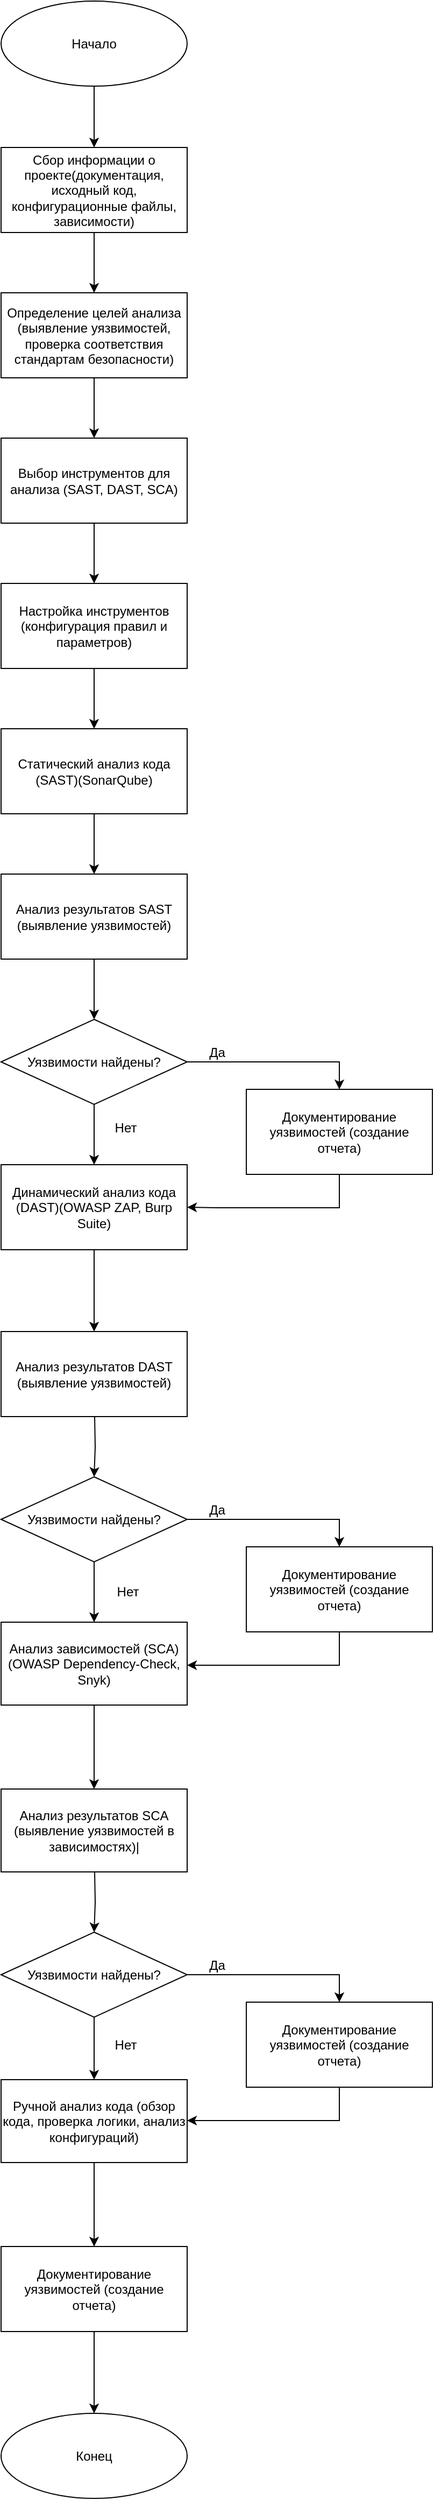 <mxfile version="24.2.5" type="device" pages="5">
  <diagram name="Алгоритм анализа на уязвимости" id="Ri7dpsD-ceYD9cpbEQUS">
    <mxGraphModel dx="2074" dy="1644" grid="0" gridSize="10" guides="1" tooltips="1" connect="1" arrows="1" fold="1" page="0" pageScale="1" pageWidth="2000" pageHeight="1700" math="0" shadow="0">
      <root>
        <mxCell id="0" />
        <mxCell id="1" parent="0" />
        <mxCell id="CBOB4FIySFEtOHS1N5hC-3" style="edgeStyle=orthogonalEdgeStyle;rounded=0;orthogonalLoop=1;jettySize=auto;html=1;entryX=0.5;entryY=0;entryDx=0;entryDy=0;" parent="1" source="CBOB4FIySFEtOHS1N5hC-1" target="CBOB4FIySFEtOHS1N5hC-2" edge="1">
          <mxGeometry relative="1" as="geometry" />
        </mxCell>
        <mxCell id="CBOB4FIySFEtOHS1N5hC-1" value="Начало" style="ellipse;whiteSpace=wrap;html=1;" parent="1" vertex="1">
          <mxGeometry x="248" y="-136" width="173" height="79" as="geometry" />
        </mxCell>
        <mxCell id="CBOB4FIySFEtOHS1N5hC-5" style="edgeStyle=orthogonalEdgeStyle;rounded=0;orthogonalLoop=1;jettySize=auto;html=1;entryX=0.5;entryY=0;entryDx=0;entryDy=0;" parent="1" source="CBOB4FIySFEtOHS1N5hC-2" target="CBOB4FIySFEtOHS1N5hC-4" edge="1">
          <mxGeometry relative="1" as="geometry" />
        </mxCell>
        <mxCell id="CBOB4FIySFEtOHS1N5hC-2" value="Сбор информации о проекте(документация, исходный код, конфигурационные файлы, зависимости)" style="rounded=0;whiteSpace=wrap;html=1;" parent="1" vertex="1">
          <mxGeometry x="248" width="173" height="79" as="geometry" />
        </mxCell>
        <mxCell id="CBOB4FIySFEtOHS1N5hC-7" style="edgeStyle=orthogonalEdgeStyle;rounded=0;orthogonalLoop=1;jettySize=auto;html=1;entryX=0.5;entryY=0;entryDx=0;entryDy=0;" parent="1" source="CBOB4FIySFEtOHS1N5hC-4" target="CBOB4FIySFEtOHS1N5hC-6" edge="1">
          <mxGeometry relative="1" as="geometry" />
        </mxCell>
        <mxCell id="CBOB4FIySFEtOHS1N5hC-4" value="Определение целей анализа (выявление уязвимостей, проверка соответствия стандартам безопасности)" style="rounded=0;whiteSpace=wrap;html=1;" parent="1" vertex="1">
          <mxGeometry x="248" y="135" width="173" height="79" as="geometry" />
        </mxCell>
        <mxCell id="CBOB4FIySFEtOHS1N5hC-20" style="edgeStyle=orthogonalEdgeStyle;rounded=0;orthogonalLoop=1;jettySize=auto;html=1;entryX=0.5;entryY=0;entryDx=0;entryDy=0;" parent="1" source="CBOB4FIySFEtOHS1N5hC-6" target="CBOB4FIySFEtOHS1N5hC-19" edge="1">
          <mxGeometry relative="1" as="geometry" />
        </mxCell>
        <mxCell id="CBOB4FIySFEtOHS1N5hC-6" value="Выбор инструментов для анализа (SAST, DAST, SCA)" style="rounded=0;whiteSpace=wrap;html=1;" parent="1" vertex="1">
          <mxGeometry x="248" y="270" width="173" height="79" as="geometry" />
        </mxCell>
        <mxCell id="CBOB4FIySFEtOHS1N5hC-22" style="edgeStyle=orthogonalEdgeStyle;rounded=0;orthogonalLoop=1;jettySize=auto;html=1;entryX=0.5;entryY=0;entryDx=0;entryDy=0;" parent="1" source="CBOB4FIySFEtOHS1N5hC-19" target="CBOB4FIySFEtOHS1N5hC-21" edge="1">
          <mxGeometry relative="1" as="geometry" />
        </mxCell>
        <mxCell id="CBOB4FIySFEtOHS1N5hC-19" value="Настройка инструментов (конфигурация правил и параметров)" style="rounded=0;whiteSpace=wrap;html=1;" parent="1" vertex="1">
          <mxGeometry x="248" y="405" width="173" height="79" as="geometry" />
        </mxCell>
        <mxCell id="CBOB4FIySFEtOHS1N5hC-24" style="edgeStyle=orthogonalEdgeStyle;rounded=0;orthogonalLoop=1;jettySize=auto;html=1;entryX=0.5;entryY=0;entryDx=0;entryDy=0;" parent="1" source="CBOB4FIySFEtOHS1N5hC-21" target="CBOB4FIySFEtOHS1N5hC-23" edge="1">
          <mxGeometry relative="1" as="geometry" />
        </mxCell>
        <mxCell id="CBOB4FIySFEtOHS1N5hC-21" value="Статический анализ кода (SAST)(SonarQube)" style="rounded=0;whiteSpace=wrap;html=1;" parent="1" vertex="1">
          <mxGeometry x="248" y="540" width="173" height="79" as="geometry" />
        </mxCell>
        <mxCell id="CBOB4FIySFEtOHS1N5hC-26" style="edgeStyle=orthogonalEdgeStyle;rounded=0;orthogonalLoop=1;jettySize=auto;html=1;entryX=0.5;entryY=0;entryDx=0;entryDy=0;" parent="1" source="CBOB4FIySFEtOHS1N5hC-23" edge="1">
          <mxGeometry relative="1" as="geometry">
            <mxPoint x="334.5" y="810" as="targetPoint" />
          </mxGeometry>
        </mxCell>
        <mxCell id="CBOB4FIySFEtOHS1N5hC-23" value="Анализ результатов SAST (выявление уязвимостей)" style="rounded=0;whiteSpace=wrap;html=1;" parent="1" vertex="1">
          <mxGeometry x="248" y="675" width="173" height="79" as="geometry" />
        </mxCell>
        <mxCell id="CBOB4FIySFEtOHS1N5hC-33" style="edgeStyle=orthogonalEdgeStyle;rounded=0;orthogonalLoop=1;jettySize=auto;html=1;entryX=0.5;entryY=0;entryDx=0;entryDy=0;" parent="1" source="CBOB4FIySFEtOHS1N5hC-27" target="CBOB4FIySFEtOHS1N5hC-31" edge="1">
          <mxGeometry relative="1" as="geometry" />
        </mxCell>
        <mxCell id="CBOB4FIySFEtOHS1N5hC-34" style="edgeStyle=orthogonalEdgeStyle;rounded=0;orthogonalLoop=1;jettySize=auto;html=1;entryX=0.5;entryY=0;entryDx=0;entryDy=0;" parent="1" source="CBOB4FIySFEtOHS1N5hC-27" target="CBOB4FIySFEtOHS1N5hC-29" edge="1">
          <mxGeometry relative="1" as="geometry" />
        </mxCell>
        <mxCell id="CBOB4FIySFEtOHS1N5hC-27" value="Уязвимости найдены?" style="rhombus;whiteSpace=wrap;html=1;" parent="1" vertex="1">
          <mxGeometry x="248" y="810" width="173" height="79" as="geometry" />
        </mxCell>
        <mxCell id="CBOB4FIySFEtOHS1N5hC-35" style="edgeStyle=orthogonalEdgeStyle;rounded=0;orthogonalLoop=1;jettySize=auto;html=1;entryX=1;entryY=0.5;entryDx=0;entryDy=0;" parent="1" source="CBOB4FIySFEtOHS1N5hC-29" target="CBOB4FIySFEtOHS1N5hC-31" edge="1">
          <mxGeometry relative="1" as="geometry">
            <Array as="points">
              <mxPoint x="563" y="985" />
              <mxPoint x="449" y="985" />
            </Array>
          </mxGeometry>
        </mxCell>
        <mxCell id="CBOB4FIySFEtOHS1N5hC-29" value="Документирование уязвимостей (создание отчета)" style="rounded=0;whiteSpace=wrap;html=1;" parent="1" vertex="1">
          <mxGeometry x="476" y="875" width="173" height="79" as="geometry" />
        </mxCell>
        <mxCell id="CBOB4FIySFEtOHS1N5hC-40" style="edgeStyle=orthogonalEdgeStyle;rounded=0;orthogonalLoop=1;jettySize=auto;html=1;entryX=0.5;entryY=0;entryDx=0;entryDy=0;" parent="1" source="CBOB4FIySFEtOHS1N5hC-31" target="CBOB4FIySFEtOHS1N5hC-39" edge="1">
          <mxGeometry relative="1" as="geometry" />
        </mxCell>
        <mxCell id="CBOB4FIySFEtOHS1N5hC-31" value="Динамический анализ кода (DAST)(OWASP ZAP, Burp Suite)" style="rounded=0;whiteSpace=wrap;html=1;" parent="1" vertex="1">
          <mxGeometry x="248" y="945" width="173" height="79" as="geometry" />
        </mxCell>
        <mxCell id="CBOB4FIySFEtOHS1N5hC-36" value="Да" style="text;html=1;align=center;verticalAlign=middle;whiteSpace=wrap;rounded=0;" parent="1" vertex="1">
          <mxGeometry x="419" y="826" width="60" height="30" as="geometry" />
        </mxCell>
        <mxCell id="CBOB4FIySFEtOHS1N5hC-37" value="Нет" style="text;html=1;align=center;verticalAlign=middle;whiteSpace=wrap;rounded=0;" parent="1" vertex="1">
          <mxGeometry x="334" y="896" width="60" height="30" as="geometry" />
        </mxCell>
        <mxCell id="CBOB4FIySFEtOHS1N5hC-39" value="Анализ результатов DAST (выявление уязвимостей)" style="rounded=0;whiteSpace=wrap;html=1;" parent="1" vertex="1">
          <mxGeometry x="248" y="1100" width="173" height="79" as="geometry" />
        </mxCell>
        <mxCell id="CBOB4FIySFEtOHS1N5hC-53" style="edgeStyle=orthogonalEdgeStyle;rounded=0;orthogonalLoop=1;jettySize=auto;html=1;entryX=0.5;entryY=0;entryDx=0;entryDy=0;" parent="1" edge="1">
          <mxGeometry relative="1" as="geometry">
            <mxPoint x="335" y="1179" as="sourcePoint" />
            <mxPoint x="334.5" y="1235" as="targetPoint" />
          </mxGeometry>
        </mxCell>
        <mxCell id="CBOB4FIySFEtOHS1N5hC-55" style="edgeStyle=orthogonalEdgeStyle;rounded=0;orthogonalLoop=1;jettySize=auto;html=1;entryX=0.5;entryY=0;entryDx=0;entryDy=0;" parent="1" source="CBOB4FIySFEtOHS1N5hC-56" target="CBOB4FIySFEtOHS1N5hC-58" edge="1">
          <mxGeometry relative="1" as="geometry" />
        </mxCell>
        <mxCell id="CBOB4FIySFEtOHS1N5hC-62" style="edgeStyle=orthogonalEdgeStyle;rounded=0;orthogonalLoop=1;jettySize=auto;html=1;entryX=0.5;entryY=0;entryDx=0;entryDy=0;" parent="1" source="CBOB4FIySFEtOHS1N5hC-56" target="CBOB4FIySFEtOHS1N5hC-61" edge="1">
          <mxGeometry relative="1" as="geometry" />
        </mxCell>
        <mxCell id="CBOB4FIySFEtOHS1N5hC-56" value="Уязвимости найдены?" style="rhombus;whiteSpace=wrap;html=1;" parent="1" vertex="1">
          <mxGeometry x="248" y="1235" width="173" height="79" as="geometry" />
        </mxCell>
        <mxCell id="CBOB4FIySFEtOHS1N5hC-57" style="edgeStyle=orthogonalEdgeStyle;rounded=0;orthogonalLoop=1;jettySize=auto;html=1;entryX=1;entryY=0.5;entryDx=0;entryDy=0;" parent="1" source="CBOB4FIySFEtOHS1N5hC-58" edge="1">
          <mxGeometry relative="1" as="geometry">
            <mxPoint x="421" y="1410" as="targetPoint" />
            <Array as="points">
              <mxPoint x="563" y="1410" />
              <mxPoint x="449" y="1410" />
            </Array>
          </mxGeometry>
        </mxCell>
        <mxCell id="CBOB4FIySFEtOHS1N5hC-58" value="Документирование уязвимостей (создание отчета)" style="rounded=0;whiteSpace=wrap;html=1;" parent="1" vertex="1">
          <mxGeometry x="476" y="1300" width="173" height="79" as="geometry" />
        </mxCell>
        <mxCell id="CBOB4FIySFEtOHS1N5hC-59" value="Да" style="text;html=1;align=center;verticalAlign=middle;whiteSpace=wrap;rounded=0;" parent="1" vertex="1">
          <mxGeometry x="419" y="1251" width="60" height="30" as="geometry" />
        </mxCell>
        <mxCell id="CBOB4FIySFEtOHS1N5hC-60" value="Нет" style="text;html=1;align=center;verticalAlign=middle;whiteSpace=wrap;rounded=0;" parent="1" vertex="1">
          <mxGeometry x="336" y="1327" width="60" height="30" as="geometry" />
        </mxCell>
        <mxCell id="CBOB4FIySFEtOHS1N5hC-66" style="edgeStyle=orthogonalEdgeStyle;rounded=0;orthogonalLoop=1;jettySize=auto;html=1;entryX=0.5;entryY=0;entryDx=0;entryDy=0;" parent="1" source="CBOB4FIySFEtOHS1N5hC-61" target="CBOB4FIySFEtOHS1N5hC-63" edge="1">
          <mxGeometry relative="1" as="geometry" />
        </mxCell>
        <mxCell id="CBOB4FIySFEtOHS1N5hC-61" value="Анализ зависимостей (SCA) (OWASP Dependency-Check, Snyk)" style="rounded=0;whiteSpace=wrap;html=1;" parent="1" vertex="1">
          <mxGeometry x="248" y="1370" width="173" height="77" as="geometry" />
        </mxCell>
        <mxCell id="CBOB4FIySFEtOHS1N5hC-63" value="Анализ результатов SCA (выявление уязвимостей в зависимостях)|" style="rounded=0;whiteSpace=wrap;html=1;" parent="1" vertex="1">
          <mxGeometry x="248" y="1525" width="173" height="77" as="geometry" />
        </mxCell>
        <mxCell id="CBOB4FIySFEtOHS1N5hC-67" style="edgeStyle=orthogonalEdgeStyle;rounded=0;orthogonalLoop=1;jettySize=auto;html=1;entryX=0.5;entryY=0;entryDx=0;entryDy=0;" parent="1" edge="1">
          <mxGeometry relative="1" as="geometry">
            <mxPoint x="335" y="1602" as="sourcePoint" />
            <mxPoint x="334.5" y="1658" as="targetPoint" />
          </mxGeometry>
        </mxCell>
        <mxCell id="CBOB4FIySFEtOHS1N5hC-69" style="edgeStyle=orthogonalEdgeStyle;rounded=0;orthogonalLoop=1;jettySize=auto;html=1;entryX=0.5;entryY=0;entryDx=0;entryDy=0;" parent="1" source="CBOB4FIySFEtOHS1N5hC-70" target="CBOB4FIySFEtOHS1N5hC-72" edge="1">
          <mxGeometry relative="1" as="geometry" />
        </mxCell>
        <mxCell id="CBOB4FIySFEtOHS1N5hC-76" style="edgeStyle=orthogonalEdgeStyle;rounded=0;orthogonalLoop=1;jettySize=auto;html=1;entryX=0.5;entryY=0;entryDx=0;entryDy=0;" parent="1" source="CBOB4FIySFEtOHS1N5hC-70" target="CBOB4FIySFEtOHS1N5hC-75" edge="1">
          <mxGeometry relative="1" as="geometry" />
        </mxCell>
        <mxCell id="CBOB4FIySFEtOHS1N5hC-70" value="Уязвимости найдены?" style="rhombus;whiteSpace=wrap;html=1;" parent="1" vertex="1">
          <mxGeometry x="248" y="1658" width="173" height="79" as="geometry" />
        </mxCell>
        <mxCell id="CBOB4FIySFEtOHS1N5hC-71" style="edgeStyle=orthogonalEdgeStyle;rounded=0;orthogonalLoop=1;jettySize=auto;html=1;entryX=1;entryY=0.5;entryDx=0;entryDy=0;" parent="1" source="CBOB4FIySFEtOHS1N5hC-72" edge="1">
          <mxGeometry relative="1" as="geometry">
            <mxPoint x="421" y="1833" as="targetPoint" />
            <Array as="points">
              <mxPoint x="563" y="1833" />
              <mxPoint x="449" y="1833" />
            </Array>
          </mxGeometry>
        </mxCell>
        <mxCell id="CBOB4FIySFEtOHS1N5hC-72" value="Документирование уязвимостей (создание отчета)" style="rounded=0;whiteSpace=wrap;html=1;" parent="1" vertex="1">
          <mxGeometry x="476" y="1723" width="173" height="79" as="geometry" />
        </mxCell>
        <mxCell id="CBOB4FIySFEtOHS1N5hC-73" value="Да" style="text;html=1;align=center;verticalAlign=middle;whiteSpace=wrap;rounded=0;" parent="1" vertex="1">
          <mxGeometry x="419" y="1674" width="60" height="30" as="geometry" />
        </mxCell>
        <mxCell id="CBOB4FIySFEtOHS1N5hC-74" value="Нет" style="text;html=1;align=center;verticalAlign=middle;whiteSpace=wrap;rounded=0;" parent="1" vertex="1">
          <mxGeometry x="334" y="1747.5" width="60" height="30" as="geometry" />
        </mxCell>
        <mxCell id="CBOB4FIySFEtOHS1N5hC-78" style="edgeStyle=orthogonalEdgeStyle;rounded=0;orthogonalLoop=1;jettySize=auto;html=1;entryX=0.5;entryY=0;entryDx=0;entryDy=0;" parent="1" source="CBOB4FIySFEtOHS1N5hC-75" target="CBOB4FIySFEtOHS1N5hC-77" edge="1">
          <mxGeometry relative="1" as="geometry" />
        </mxCell>
        <mxCell id="CBOB4FIySFEtOHS1N5hC-75" value="Ручной анализ кода (обзор кода, проверка логики, анализ конфигураций)" style="rounded=0;whiteSpace=wrap;html=1;" parent="1" vertex="1">
          <mxGeometry x="248" y="1795" width="173" height="77" as="geometry" />
        </mxCell>
        <mxCell id="CBOB4FIySFEtOHS1N5hC-80" style="edgeStyle=orthogonalEdgeStyle;rounded=0;orthogonalLoop=1;jettySize=auto;html=1;entryX=0.5;entryY=0;entryDx=0;entryDy=0;" parent="1" source="CBOB4FIySFEtOHS1N5hC-77" target="CBOB4FIySFEtOHS1N5hC-79" edge="1">
          <mxGeometry relative="1" as="geometry" />
        </mxCell>
        <mxCell id="CBOB4FIySFEtOHS1N5hC-77" value="Документирование уязвимостей (создание отчета)" style="rounded=0;whiteSpace=wrap;html=1;" parent="1" vertex="1">
          <mxGeometry x="248" y="1950" width="173" height="79" as="geometry" />
        </mxCell>
        <mxCell id="CBOB4FIySFEtOHS1N5hC-79" value="Конец" style="ellipse;whiteSpace=wrap;html=1;" parent="1" vertex="1">
          <mxGeometry x="248" y="2105" width="173" height="79" as="geometry" />
        </mxCell>
      </root>
    </mxGraphModel>
  </diagram>
  <diagram id="-sIyVwahZ0iq55fZLN-C" name="Функциональная диаграмма">
    <mxGraphModel dx="819" dy="505" grid="0" gridSize="10" guides="1" tooltips="1" connect="1" arrows="1" fold="1" page="1" pageScale="1" pageWidth="2000" pageHeight="1700" math="0" shadow="0">
      <root>
        <mxCell id="0" />
        <mxCell id="1" parent="0" />
        <mxCell id="jezyTj6LDCrgHvf47zTM-1" value="&lt;font style=&quot;font-size: 16px;&quot;&gt;Анализ кода на уязвимости&lt;/font&gt;" style="rounded=0;whiteSpace=wrap;html=1;" vertex="1" parent="1">
          <mxGeometry x="915" y="535" width="217" height="133" as="geometry" />
        </mxCell>
        <mxCell id="jezyTj6LDCrgHvf47zTM-2" value="" style="endArrow=classic;html=1;rounded=0;entryX=0;entryY=0.114;entryDx=0;entryDy=0;entryPerimeter=0;" edge="1" parent="1" target="jezyTj6LDCrgHvf47zTM-1">
          <mxGeometry width="50" height="50" relative="1" as="geometry">
            <mxPoint x="755" y="550" as="sourcePoint" />
            <mxPoint x="701" y="555" as="targetPoint" />
          </mxGeometry>
        </mxCell>
        <mxCell id="jezyTj6LDCrgHvf47zTM-3" value="&lt;font style=&quot;font-size: 14px;&quot;&gt;Исходный код&lt;/font&gt;" style="text;html=1;align=center;verticalAlign=middle;whiteSpace=wrap;rounded=0;" vertex="1" parent="1">
          <mxGeometry x="776" y="518" width="105" height="30" as="geometry" />
        </mxCell>
        <mxCell id="jezyTj6LDCrgHvf47zTM-4" value="" style="endArrow=classic;html=1;rounded=0;entryX=-0.007;entryY=0.115;entryDx=0;entryDy=0;entryPerimeter=0;" edge="1" parent="1">
          <mxGeometry width="50" height="50" relative="1" as="geometry">
            <mxPoint x="756" y="585" as="sourcePoint" />
            <mxPoint x="915" y="585" as="targetPoint" />
          </mxGeometry>
        </mxCell>
        <mxCell id="jezyTj6LDCrgHvf47zTM-5" value="&lt;font style=&quot;font-size: 14px;&quot;&gt;Документация&lt;/font&gt;" style="text;html=1;align=center;verticalAlign=middle;whiteSpace=wrap;rounded=0;" vertex="1" parent="1">
          <mxGeometry x="777" y="553" width="105" height="30" as="geometry" />
        </mxCell>
        <mxCell id="jezyTj6LDCrgHvf47zTM-6" value="" style="endArrow=classic;html=1;rounded=0;entryX=-0.007;entryY=0.115;entryDx=0;entryDy=0;entryPerimeter=0;" edge="1" parent="1">
          <mxGeometry width="50" height="50" relative="1" as="geometry">
            <mxPoint x="757" y="624.43" as="sourcePoint" />
            <mxPoint x="916" y="624.43" as="targetPoint" />
          </mxGeometry>
        </mxCell>
        <mxCell id="jezyTj6LDCrgHvf47zTM-7" value="&lt;font style=&quot;font-size: 14px;&quot;&gt;Конфигурационные файлы&lt;/font&gt;" style="text;html=1;align=center;verticalAlign=middle;whiteSpace=wrap;rounded=0;" vertex="1" parent="1">
          <mxGeometry x="740" y="592.43" width="177" height="30" as="geometry" />
        </mxCell>
        <mxCell id="jezyTj6LDCrgHvf47zTM-8" value="" style="endArrow=classic;html=1;rounded=0;entryX=-0.007;entryY=0.115;entryDx=0;entryDy=0;entryPerimeter=0;" edge="1" parent="1">
          <mxGeometry width="50" height="50" relative="1" as="geometry">
            <mxPoint x="756" y="657" as="sourcePoint" />
            <mxPoint x="915" y="657" as="targetPoint" />
          </mxGeometry>
        </mxCell>
        <mxCell id="jezyTj6LDCrgHvf47zTM-9" value="&lt;font style=&quot;font-size: 14px;&quot;&gt;Исходный код&lt;/font&gt;" style="text;html=1;align=center;verticalAlign=middle;whiteSpace=wrap;rounded=0;" vertex="1" parent="1">
          <mxGeometry x="777" y="625" width="105" height="30" as="geometry" />
        </mxCell>
        <mxCell id="jezyTj6LDCrgHvf47zTM-10" value="" style="endArrow=classic;html=1;rounded=0;exitX=1;exitY=0.323;exitDx=0;exitDy=0;exitPerimeter=0;" edge="1" parent="1" source="jezyTj6LDCrgHvf47zTM-1">
          <mxGeometry width="50" height="50" relative="1" as="geometry">
            <mxPoint x="1126" y="578" as="sourcePoint" />
            <mxPoint x="1303" y="578" as="targetPoint" />
          </mxGeometry>
        </mxCell>
        <mxCell id="jezyTj6LDCrgHvf47zTM-11" value="&lt;font style=&quot;font-size: 14px;&quot;&gt;Отчет об уязвимостях&lt;/font&gt;" style="text;html=1;align=center;verticalAlign=middle;whiteSpace=wrap;rounded=0;" vertex="1" parent="1">
          <mxGeometry x="1126" y="546" width="167" height="30" as="geometry" />
        </mxCell>
        <mxCell id="jezyTj6LDCrgHvf47zTM-12" value="" style="endArrow=classic;html=1;rounded=0;exitX=0.999;exitY=0.601;exitDx=0;exitDy=0;exitPerimeter=0;" edge="1" parent="1">
          <mxGeometry width="50" height="50" relative="1" as="geometry">
            <mxPoint x="1131.783" y="624.433" as="sourcePoint" />
            <mxPoint x="1302" y="624.5" as="targetPoint" />
          </mxGeometry>
        </mxCell>
        <mxCell id="jezyTj6LDCrgHvf47zTM-13" value="&lt;font style=&quot;font-size: 14px;&quot;&gt;Рекомендации по исправлению&lt;/font&gt;" style="text;html=1;align=center;verticalAlign=middle;whiteSpace=wrap;rounded=0;" vertex="1" parent="1">
          <mxGeometry x="1128" y="592.5" width="164" height="30" as="geometry" />
        </mxCell>
        <mxCell id="jezyTj6LDCrgHvf47zTM-14" value="" style="endArrow=classic;html=1;rounded=0;entryX=0.226;entryY=0.995;entryDx=0;entryDy=0;entryPerimeter=0;" edge="1" parent="1">
          <mxGeometry width="50" height="50" relative="1" as="geometry">
            <mxPoint x="937" y="769.67" as="sourcePoint" />
            <mxPoint x="937.042" y="668.005" as="targetPoint" />
          </mxGeometry>
        </mxCell>
        <mxCell id="jezyTj6LDCrgHvf47zTM-15" value="" style="endArrow=classic;html=1;rounded=0;entryX=0.226;entryY=0.995;entryDx=0;entryDy=0;entryPerimeter=0;" edge="1" parent="1">
          <mxGeometry width="50" height="50" relative="1" as="geometry">
            <mxPoint x="990" y="770" as="sourcePoint" />
            <mxPoint x="990" y="668" as="targetPoint" />
          </mxGeometry>
        </mxCell>
        <mxCell id="jezyTj6LDCrgHvf47zTM-16" value="" style="endArrow=classic;html=1;rounded=0;entryX=0.226;entryY=0.995;entryDx=0;entryDy=0;entryPerimeter=0;" edge="1" parent="1">
          <mxGeometry width="50" height="50" relative="1" as="geometry">
            <mxPoint x="1044" y="770" as="sourcePoint" />
            <mxPoint x="1044" y="668" as="targetPoint" />
          </mxGeometry>
        </mxCell>
        <mxCell id="jezyTj6LDCrgHvf47zTM-17" value="" style="endArrow=classic;html=1;rounded=0;entryX=0.226;entryY=0.995;entryDx=0;entryDy=0;entryPerimeter=0;" edge="1" parent="1">
          <mxGeometry width="50" height="50" relative="1" as="geometry">
            <mxPoint x="1103" y="770" as="sourcePoint" />
            <mxPoint x="1103" y="668" as="targetPoint" />
          </mxGeometry>
        </mxCell>
        <mxCell id="jezyTj6LDCrgHvf47zTM-20" value="" style="endArrow=classic;html=1;rounded=0;" edge="1" parent="1">
          <mxGeometry width="50" height="50" relative="1" as="geometry">
            <mxPoint x="970.3" y="436" as="sourcePoint" />
            <mxPoint x="970.001" y="535" as="targetPoint" />
          </mxGeometry>
        </mxCell>
        <mxCell id="jezyTj6LDCrgHvf47zTM-21" value="" style="endArrow=classic;html=1;rounded=0;" edge="1" parent="1">
          <mxGeometry width="50" height="50" relative="1" as="geometry">
            <mxPoint x="1058.3" y="436" as="sourcePoint" />
            <mxPoint x="1058.001" y="535" as="targetPoint" />
          </mxGeometry>
        </mxCell>
        <mxCell id="jezyTj6LDCrgHvf47zTM-22" value="&lt;font style=&quot;font-size: 14px;&quot;&gt;Цели анализа&lt;/font&gt;" style="text;html=1;align=center;verticalAlign=middle;whiteSpace=wrap;rounded=0;" vertex="1" parent="1">
          <mxGeometry x="858" y="469" width="105" height="30" as="geometry" />
        </mxCell>
        <mxCell id="jezyTj6LDCrgHvf47zTM-23" value="&lt;font style=&quot;font-size: 14px;&quot;&gt;Правила и параметры анализа&lt;/font&gt;" style="text;html=1;align=center;verticalAlign=middle;whiteSpace=wrap;rounded=0;" vertex="1" parent="1">
          <mxGeometry x="1073" y="472" width="105" height="30" as="geometry" />
        </mxCell>
        <mxCell id="jezyTj6LDCrgHvf47zTM-24" value="&lt;font style=&quot;font-size: 14px;&quot;&gt;Инструменты SAST (SonarQube)&lt;/font&gt;" style="text;html=1;align=center;verticalAlign=middle;whiteSpace=wrap;rounded=0;" vertex="1" parent="1">
          <mxGeometry x="1105" y="719" width="105" height="30" as="geometry" />
        </mxCell>
        <mxCell id="jezyTj6LDCrgHvf47zTM-25" value="&lt;font style=&quot;font-size: 14px;&quot;&gt;Инструменты DAST (OWASP ZAP, Burp Suite)&lt;/font&gt;" style="text;html=1;align=center;verticalAlign=middle;whiteSpace=wrap;rounded=0;" vertex="1" parent="1">
          <mxGeometry x="1038" y="770" width="59" height="94" as="geometry" />
        </mxCell>
        <mxCell id="jezyTj6LDCrgHvf47zTM-26" value="&lt;span style=&quot;font-size: 14px;&quot;&gt;Ручной анализ&lt;/span&gt;" style="text;html=1;align=center;verticalAlign=middle;whiteSpace=wrap;rounded=0;" vertex="1" parent="1">
          <mxGeometry x="956" y="752" width="58" height="86" as="geometry" />
        </mxCell>
        <mxCell id="jezyTj6LDCrgHvf47zTM-27" value="&lt;font style=&quot;font-size: 14px;&quot;&gt;Инструменты SCA (OWASP Dependency-Check)&lt;/font&gt;" style="text;html=1;align=center;verticalAlign=middle;whiteSpace=wrap;rounded=0;" vertex="1" parent="1">
          <mxGeometry x="827" y="703" width="105" height="30" as="geometry" />
        </mxCell>
      </root>
    </mxGraphModel>
  </diagram>
  <diagram id="3PlGTKHXYEgQjPfPhl5I" name="Декомпозиция">
    <mxGraphModel dx="1434" dy="884" grid="0" gridSize="10" guides="0" tooltips="1" connect="1" arrows="1" fold="1" page="1" pageScale="1" pageWidth="2000" pageHeight="1700" math="0" shadow="0">
      <root>
        <mxCell id="0" />
        <mxCell id="1" parent="0" />
        <mxCell id="FxLP1MhPipuWpgZX1rUJ-1" value="&lt;font style=&quot;font-size: 16px;&quot;&gt;Подготовка к анализу&lt;/font&gt;" style="rounded=0;whiteSpace=wrap;html=1;" vertex="1" parent="1">
          <mxGeometry x="288" y="219" width="217" height="133" as="geometry" />
        </mxCell>
        <mxCell id="__zgodZX4Aq3NMXaG7Lk-6" style="edgeStyle=orthogonalEdgeStyle;rounded=0;orthogonalLoop=1;jettySize=auto;html=1;entryX=0;entryY=0.5;entryDx=0;entryDy=0;" edge="1" parent="1" source="FxLP1MhPipuWpgZX1rUJ-2" target="FxLP1MhPipuWpgZX1rUJ-3">
          <mxGeometry relative="1" as="geometry">
            <Array as="points">
              <mxPoint x="1084" y="573" />
              <mxPoint x="1084" y="828" />
            </Array>
          </mxGeometry>
        </mxCell>
        <mxCell id="FxLP1MhPipuWpgZX1rUJ-2" value="&lt;font style=&quot;font-size: 16px;&quot;&gt;Проведение анализа&lt;/font&gt;" style="rounded=0;whiteSpace=wrap;html=1;" vertex="1" parent="1">
          <mxGeometry x="742" y="506" width="217" height="133" as="geometry" />
        </mxCell>
        <mxCell id="__zgodZX4Aq3NMXaG7Lk-7" style="edgeStyle=orthogonalEdgeStyle;rounded=0;orthogonalLoop=1;jettySize=auto;html=1;" edge="1" parent="1">
          <mxGeometry relative="1" as="geometry">
            <mxPoint x="1536" y="787" as="targetPoint" />
            <mxPoint x="1360" y="787" as="sourcePoint" />
          </mxGeometry>
        </mxCell>
        <mxCell id="FxLP1MhPipuWpgZX1rUJ-3" value="&lt;font style=&quot;font-size: 16px;&quot;&gt;Документирование результатов&lt;/font&gt;" style="rounded=0;whiteSpace=wrap;html=1;" vertex="1" parent="1">
          <mxGeometry x="1143" y="761" width="217" height="133" as="geometry" />
        </mxCell>
        <mxCell id="u0-tptMUeYypXEJMYyZH-1" value="" style="endArrow=classic;html=1;rounded=0;entryX=0;entryY=0.114;entryDx=0;entryDy=0;entryPerimeter=0;" edge="1" parent="1">
          <mxGeometry width="50" height="50" relative="1" as="geometry">
            <mxPoint x="130" y="235" as="sourcePoint" />
            <mxPoint x="290" y="235" as="targetPoint" />
          </mxGeometry>
        </mxCell>
        <mxCell id="u0-tptMUeYypXEJMYyZH-2" value="&lt;font style=&quot;font-size: 14px;&quot;&gt;Исходный код&lt;/font&gt;" style="text;html=1;align=center;verticalAlign=middle;whiteSpace=wrap;rounded=0;" vertex="1" parent="1">
          <mxGeometry x="151" y="203" width="105" height="30" as="geometry" />
        </mxCell>
        <mxCell id="u0-tptMUeYypXEJMYyZH-3" value="" style="endArrow=classic;html=1;rounded=0;entryX=-0.007;entryY=0.115;entryDx=0;entryDy=0;entryPerimeter=0;" edge="1" parent="1">
          <mxGeometry width="50" height="50" relative="1" as="geometry">
            <mxPoint x="131" y="270" as="sourcePoint" />
            <mxPoint x="290" y="270" as="targetPoint" />
          </mxGeometry>
        </mxCell>
        <mxCell id="u0-tptMUeYypXEJMYyZH-4" value="&lt;font style=&quot;font-size: 14px;&quot;&gt;Документация&lt;/font&gt;" style="text;html=1;align=center;verticalAlign=middle;whiteSpace=wrap;rounded=0;" vertex="1" parent="1">
          <mxGeometry x="152" y="238" width="105" height="30" as="geometry" />
        </mxCell>
        <mxCell id="u0-tptMUeYypXEJMYyZH-5" value="" style="endArrow=classic;html=1;rounded=0;entryX=-0.007;entryY=0.115;entryDx=0;entryDy=0;entryPerimeter=0;" edge="1" parent="1">
          <mxGeometry width="50" height="50" relative="1" as="geometry">
            <mxPoint x="132" y="309.43" as="sourcePoint" />
            <mxPoint x="291" y="309.43" as="targetPoint" />
          </mxGeometry>
        </mxCell>
        <mxCell id="u0-tptMUeYypXEJMYyZH-6" value="&lt;font style=&quot;font-size: 14px;&quot;&gt;Конфигурационные файлы&lt;/font&gt;" style="text;html=1;align=center;verticalAlign=middle;whiteSpace=wrap;rounded=0;" vertex="1" parent="1">
          <mxGeometry x="115" y="277.43" width="177" height="30" as="geometry" />
        </mxCell>
        <mxCell id="u0-tptMUeYypXEJMYyZH-7" value="" style="endArrow=classic;html=1;rounded=0;entryX=-0.007;entryY=0.115;entryDx=0;entryDy=0;entryPerimeter=0;" edge="1" parent="1">
          <mxGeometry width="50" height="50" relative="1" as="geometry">
            <mxPoint x="131" y="342" as="sourcePoint" />
            <mxPoint x="290" y="342" as="targetPoint" />
          </mxGeometry>
        </mxCell>
        <mxCell id="u0-tptMUeYypXEJMYyZH-8" value="&lt;font style=&quot;font-size: 14px;&quot;&gt;Исходный код&lt;/font&gt;" style="text;html=1;align=center;verticalAlign=middle;whiteSpace=wrap;rounded=0;" vertex="1" parent="1">
          <mxGeometry x="152" y="310" width="105" height="30" as="geometry" />
        </mxCell>
        <mxCell id="Bp4y3WKvlG-RzDEeXT-m-5" value="" style="endArrow=classic;html=1;rounded=0;entryX=0.25;entryY=0;entryDx=0;entryDy=0;" edge="1" parent="1" target="FxLP1MhPipuWpgZX1rUJ-1">
          <mxGeometry width="50" height="50" relative="1" as="geometry">
            <mxPoint x="342" y="149" as="sourcePoint" />
            <mxPoint x="349.001" y="219" as="targetPoint" />
          </mxGeometry>
        </mxCell>
        <mxCell id="Bp4y3WKvlG-RzDEeXT-m-7" value="&lt;font style=&quot;font-size: 14px;&quot;&gt;Цели анализа&lt;/font&gt;" style="text;html=1;align=center;verticalAlign=middle;whiteSpace=wrap;rounded=0;" vertex="1" parent="1">
          <mxGeometry x="282" y="118" width="105" height="30" as="geometry" />
        </mxCell>
        <mxCell id="__zgodZX4Aq3NMXaG7Lk-20" style="edgeStyle=orthogonalEdgeStyle;rounded=0;orthogonalLoop=1;jettySize=auto;html=1;" edge="1" parent="1">
          <mxGeometry relative="1" as="geometry">
            <mxPoint x="832" y="160" as="sourcePoint" />
            <mxPoint x="832" y="508" as="targetPoint" />
            <Array as="points">
              <mxPoint x="832" y="506" />
            </Array>
          </mxGeometry>
        </mxCell>
        <mxCell id="__zgodZX4Aq3NMXaG7Lk-21" style="edgeStyle=orthogonalEdgeStyle;rounded=0;orthogonalLoop=1;jettySize=auto;html=1;entryX=0.5;entryY=0;entryDx=0;entryDy=0;" edge="1" parent="1" source="Bp4y3WKvlG-RzDEeXT-m-8" target="FxLP1MhPipuWpgZX1rUJ-1">
          <mxGeometry relative="1" as="geometry" />
        </mxCell>
        <mxCell id="__zgodZX4Aq3NMXaG7Lk-22" style="edgeStyle=orthogonalEdgeStyle;rounded=0;orthogonalLoop=1;jettySize=auto;html=1;entryX=0.5;entryY=0;entryDx=0;entryDy=0;" edge="1" parent="1" source="Bp4y3WKvlG-RzDEeXT-m-8" target="FxLP1MhPipuWpgZX1rUJ-3">
          <mxGeometry relative="1" as="geometry" />
        </mxCell>
        <mxCell id="Bp4y3WKvlG-RzDEeXT-m-8" value="&lt;font style=&quot;font-size: 14px;&quot;&gt;Правила и параметры анализа&lt;/font&gt;" style="text;html=1;align=center;verticalAlign=middle;whiteSpace=wrap;rounded=0;" vertex="1" parent="1">
          <mxGeometry x="779" y="123" width="105" height="30" as="geometry" />
        </mxCell>
        <mxCell id="__zgodZX4Aq3NMXaG7Lk-25" style="edgeStyle=orthogonalEdgeStyle;rounded=0;orthogonalLoop=1;jettySize=auto;html=1;" edge="1" parent="1" source="Bp4y3WKvlG-RzDEeXT-m-9">
          <mxGeometry relative="1" as="geometry">
            <mxPoint x="935" y="637" as="targetPoint" />
            <Array as="points">
              <mxPoint x="905" y="796" />
              <mxPoint x="935" y="796" />
              <mxPoint x="935" y="639" />
            </Array>
          </mxGeometry>
        </mxCell>
        <mxCell id="Bp4y3WKvlG-RzDEeXT-m-9" value="&lt;font style=&quot;font-size: 14px;&quot;&gt;Инструменты SAST (SonarQube)&lt;/font&gt;" style="text;html=1;align=center;verticalAlign=middle;whiteSpace=wrap;rounded=0;" vertex="1" parent="1">
          <mxGeometry x="816" y="952" width="169" height="30" as="geometry" />
        </mxCell>
        <mxCell id="__zgodZX4Aq3NMXaG7Lk-26" style="edgeStyle=orthogonalEdgeStyle;rounded=0;orthogonalLoop=1;jettySize=auto;html=1;" edge="1" parent="1" source="Bp4y3WKvlG-RzDEeXT-m-10">
          <mxGeometry relative="1" as="geometry">
            <mxPoint x="868" y="637" as="targetPoint" />
            <Array as="points">
              <mxPoint x="718" y="906" />
              <mxPoint x="868" y="906" />
            </Array>
          </mxGeometry>
        </mxCell>
        <mxCell id="Bp4y3WKvlG-RzDEeXT-m-10" value="&lt;font style=&quot;font-size: 14px;&quot;&gt;Инструменты DAST (OWASP ZAP, Burp Suite)&lt;/font&gt;" style="text;html=1;align=center;verticalAlign=middle;whiteSpace=wrap;rounded=0;" vertex="1" parent="1">
          <mxGeometry x="641" y="927" width="154" height="94" as="geometry" />
        </mxCell>
        <mxCell id="__zgodZX4Aq3NMXaG7Lk-27" style="edgeStyle=orthogonalEdgeStyle;rounded=0;orthogonalLoop=1;jettySize=auto;html=1;entryX=0.373;entryY=1;entryDx=0;entryDy=0;entryPerimeter=0;" edge="1" parent="1" source="Bp4y3WKvlG-RzDEeXT-m-11" target="FxLP1MhPipuWpgZX1rUJ-2">
          <mxGeometry relative="1" as="geometry">
            <Array as="points">
              <mxPoint x="546" y="851" />
              <mxPoint x="823" y="851" />
            </Array>
          </mxGeometry>
        </mxCell>
        <mxCell id="Bp4y3WKvlG-RzDEeXT-m-11" value="&lt;span style=&quot;font-size: 14px;&quot;&gt;Ручной анализ&lt;/span&gt;" style="text;html=1;align=center;verticalAlign=middle;whiteSpace=wrap;rounded=0;" vertex="1" parent="1">
          <mxGeometry x="493" y="943" width="106" height="61" as="geometry" />
        </mxCell>
        <mxCell id="Bp4y3WKvlG-RzDEeXT-m-12" value="&lt;font style=&quot;font-size: 14px;&quot;&gt;Инструменты SCA (OWASP Dependency-Check)&lt;/font&gt;" style="text;html=1;align=center;verticalAlign=middle;whiteSpace=wrap;rounded=0;" vertex="1" parent="1">
          <mxGeometry x="262" y="939" width="172" height="67" as="geometry" />
        </mxCell>
        <mxCell id="__zgodZX4Aq3NMXaG7Lk-1" value="" style="endArrow=classic;html=1;rounded=0;exitX=1;exitY=0.323;exitDx=0;exitDy=0;exitPerimeter=0;entryX=0;entryY=0.5;entryDx=0;entryDy=0;edgeStyle=orthogonalEdgeStyle;" edge="1" parent="1" target="FxLP1MhPipuWpgZX1rUJ-2">
          <mxGeometry width="50" height="50" relative="1" as="geometry">
            <mxPoint x="504" y="274" as="sourcePoint" />
            <mxPoint x="675" y="274" as="targetPoint" />
            <Array as="points">
              <mxPoint x="504" y="275" />
              <mxPoint x="692" y="275" />
              <mxPoint x="692" y="573" />
            </Array>
          </mxGeometry>
        </mxCell>
        <mxCell id="__zgodZX4Aq3NMXaG7Lk-2" value="&lt;font style=&quot;font-size: 14px;&quot;&gt;Настроенные инструменты анализа&lt;/font&gt;" style="text;html=1;align=center;verticalAlign=middle;whiteSpace=wrap;rounded=0;" vertex="1" parent="1">
          <mxGeometry x="498" y="242" width="167" height="30" as="geometry" />
        </mxCell>
        <mxCell id="__zgodZX4Aq3NMXaG7Lk-3" value="" style="endArrow=classic;html=1;rounded=0;exitX=0.999;exitY=0.601;exitDx=0;exitDy=0;exitPerimeter=0;entryX=0;entryY=0.5;entryDx=0;entryDy=0;edgeStyle=orthogonalEdgeStyle;" edge="1" parent="1" target="FxLP1MhPipuWpgZX1rUJ-2">
          <mxGeometry width="50" height="50" relative="1" as="geometry">
            <mxPoint x="503.783" y="320.433" as="sourcePoint" />
            <mxPoint x="674" y="320.5" as="targetPoint" />
            <Array as="points">
              <mxPoint x="692" y="320" />
              <mxPoint x="692" y="573" />
            </Array>
          </mxGeometry>
        </mxCell>
        <mxCell id="__zgodZX4Aq3NMXaG7Lk-4" value="&lt;font style=&quot;font-size: 14px;&quot;&gt;Определение цели анализа&lt;/font&gt;" style="text;html=1;align=center;verticalAlign=middle;whiteSpace=wrap;rounded=0;" vertex="1" parent="1">
          <mxGeometry x="500" y="288.5" width="164" height="30" as="geometry" />
        </mxCell>
        <mxCell id="__zgodZX4Aq3NMXaG7Lk-5" value="&lt;span style=&quot;font-size: 14px;&quot;&gt;Результаты анализа&lt;/span&gt;" style="text;html=1;align=center;verticalAlign=middle;whiteSpace=wrap;rounded=0;" vertex="1" parent="1">
          <mxGeometry x="955" y="536" width="102" height="30" as="geometry" />
        </mxCell>
        <mxCell id="__zgodZX4Aq3NMXaG7Lk-8" style="edgeStyle=orthogonalEdgeStyle;rounded=0;orthogonalLoop=1;jettySize=auto;html=1;" edge="1" parent="1">
          <mxGeometry relative="1" as="geometry">
            <mxPoint x="1536" y="879" as="targetPoint" />
            <mxPoint x="1360" y="879" as="sourcePoint" />
          </mxGeometry>
        </mxCell>
        <mxCell id="__zgodZX4Aq3NMXaG7Lk-9" value="&lt;span style=&quot;font-size: 14px;&quot;&gt;Отчет об уязвимостях&lt;/span&gt;" style="text;html=1;align=center;verticalAlign=middle;whiteSpace=wrap;rounded=0;" vertex="1" parent="1">
          <mxGeometry x="1391" y="740" width="102" height="30" as="geometry" />
        </mxCell>
        <mxCell id="__zgodZX4Aq3NMXaG7Lk-10" value="&lt;span style=&quot;font-size: 14px;&quot;&gt;Рекомендации по исправлению&lt;/span&gt;" style="text;html=1;align=center;verticalAlign=middle;whiteSpace=wrap;rounded=0;" vertex="1" parent="1">
          <mxGeometry x="1366" y="801" width="158" height="73" as="geometry" />
        </mxCell>
        <mxCell id="__zgodZX4Aq3NMXaG7Lk-24" style="edgeStyle=orthogonalEdgeStyle;rounded=0;orthogonalLoop=1;jettySize=auto;html=1;entryX=0.5;entryY=1;entryDx=0;entryDy=0;" edge="1" parent="1" source="__zgodZX4Aq3NMXaG7Lk-23" target="FxLP1MhPipuWpgZX1rUJ-3">
          <mxGeometry relative="1" as="geometry" />
        </mxCell>
        <mxCell id="__zgodZX4Aq3NMXaG7Lk-23" value="&lt;font style=&quot;font-size: 14px;&quot;&gt;Инструменты для создания отчетов&lt;/font&gt;" style="text;html=1;align=center;verticalAlign=middle;whiteSpace=wrap;rounded=0;" vertex="1" parent="1">
          <mxGeometry x="1167" y="968" width="169" height="30" as="geometry" />
        </mxCell>
        <mxCell id="__zgodZX4Aq3NMXaG7Lk-28" style="edgeStyle=orthogonalEdgeStyle;rounded=0;orthogonalLoop=1;jettySize=auto;html=1;entryX=0.175;entryY=1.008;entryDx=0;entryDy=0;entryPerimeter=0;" edge="1" parent="1" source="Bp4y3WKvlG-RzDEeXT-m-12" target="FxLP1MhPipuWpgZX1rUJ-2">
          <mxGeometry relative="1" as="geometry">
            <Array as="points">
              <mxPoint x="348" y="810" />
              <mxPoint x="780" y="810" />
            </Array>
          </mxGeometry>
        </mxCell>
        <mxCell id="__zgodZX4Aq3NMXaG7Lk-30" style="edgeStyle=orthogonalEdgeStyle;rounded=0;orthogonalLoop=1;jettySize=auto;html=1;entryX=0.143;entryY=1;entryDx=0;entryDy=0;entryPerimeter=0;" edge="1" parent="1" source="Bp4y3WKvlG-RzDEeXT-m-12" target="FxLP1MhPipuWpgZX1rUJ-1">
          <mxGeometry relative="1" as="geometry" />
        </mxCell>
        <mxCell id="__zgodZX4Aq3NMXaG7Lk-31" style="edgeStyle=orthogonalEdgeStyle;rounded=0;orthogonalLoop=1;jettySize=auto;html=1;entryX=0.41;entryY=1;entryDx=0;entryDy=0;entryPerimeter=0;" edge="1" parent="1" source="Bp4y3WKvlG-RzDEeXT-m-11" target="FxLP1MhPipuWpgZX1rUJ-1">
          <mxGeometry relative="1" as="geometry" />
        </mxCell>
        <mxCell id="__zgodZX4Aq3NMXaG7Lk-32" style="edgeStyle=orthogonalEdgeStyle;rounded=0;orthogonalLoop=1;jettySize=auto;html=1;entryX=0.7;entryY=1.015;entryDx=0;entryDy=0;entryPerimeter=0;" edge="1" parent="1" source="Bp4y3WKvlG-RzDEeXT-m-10" target="FxLP1MhPipuWpgZX1rUJ-1">
          <mxGeometry relative="1" as="geometry">
            <Array as="points">
              <mxPoint x="718" y="630" />
              <mxPoint x="440" y="630" />
            </Array>
          </mxGeometry>
        </mxCell>
        <mxCell id="__zgodZX4Aq3NMXaG7Lk-33" style="edgeStyle=orthogonalEdgeStyle;rounded=0;orthogonalLoop=1;jettySize=auto;html=1;entryX=0.903;entryY=1.045;entryDx=0;entryDy=0;entryPerimeter=0;" edge="1" parent="1" source="Bp4y3WKvlG-RzDEeXT-m-9" target="FxLP1MhPipuWpgZX1rUJ-1">
          <mxGeometry relative="1" as="geometry">
            <Array as="points">
              <mxPoint x="887" y="751" />
              <mxPoint x="484" y="751" />
            </Array>
          </mxGeometry>
        </mxCell>
      </root>
    </mxGraphModel>
  </diagram>
  <diagram id="n0sobCyBbb9JMZiBaVPC" name="Алгоритм анализа SQL инъекций">
    <mxGraphModel dx="1430" dy="858" grid="0" gridSize="10" guides="1" tooltips="1" connect="1" arrows="1" fold="1" page="1" pageScale="1" pageWidth="2000" pageHeight="1700" math="0" shadow="0">
      <root>
        <mxCell id="0" />
        <mxCell id="1" parent="0" />
        <mxCell id="l5-4iy5MEmig46KVdHZb-23" style="edgeStyle=orthogonalEdgeStyle;rounded=0;orthogonalLoop=1;jettySize=auto;html=1;entryX=0.5;entryY=0;entryDx=0;entryDy=0;" edge="1" parent="1" source="JM2EfDK_2FLRQ2r0Whd9-1" target="JM2EfDK_2FLRQ2r0Whd9-2">
          <mxGeometry relative="1" as="geometry" />
        </mxCell>
        <mxCell id="JM2EfDK_2FLRQ2r0Whd9-1" value="Начало" style="ellipse;whiteSpace=wrap;html=1;" vertex="1" parent="1">
          <mxGeometry x="825" y="136" width="173" height="79" as="geometry" />
        </mxCell>
        <mxCell id="l5-4iy5MEmig46KVdHZb-22" style="edgeStyle=orthogonalEdgeStyle;rounded=0;orthogonalLoop=1;jettySize=auto;html=1;" edge="1" parent="1" source="JM2EfDK_2FLRQ2r0Whd9-2" target="l5-4iy5MEmig46KVdHZb-1">
          <mxGeometry relative="1" as="geometry" />
        </mxCell>
        <mxCell id="JM2EfDK_2FLRQ2r0Whd9-2" value="Выбор режима работы" style="rounded=0;whiteSpace=wrap;html=1;" vertex="1" parent="1">
          <mxGeometry x="825" y="272" width="173" height="79" as="geometry" />
        </mxCell>
        <mxCell id="l5-4iy5MEmig46KVdHZb-2" style="edgeStyle=orthogonalEdgeStyle;rounded=0;orthogonalLoop=1;jettySize=auto;html=1;entryX=0.5;entryY=0;entryDx=0;entryDy=0;" edge="1" parent="1" source="l5-4iy5MEmig46KVdHZb-1" target="l5-4iy5MEmig46KVdHZb-13">
          <mxGeometry relative="1" as="geometry">
            <mxPoint x="661" y="1179" as="targetPoint" />
            <Array as="points">
              <mxPoint x="670" y="448" />
              <mxPoint x="670" y="1326" />
              <mxPoint x="1068" y="1326" />
            </Array>
          </mxGeometry>
        </mxCell>
        <mxCell id="l5-4iy5MEmig46KVdHZb-7" style="edgeStyle=orthogonalEdgeStyle;rounded=0;orthogonalLoop=1;jettySize=auto;html=1;entryX=0.5;entryY=0;entryDx=0;entryDy=0;" edge="1" parent="1" source="l5-4iy5MEmig46KVdHZb-1">
          <mxGeometry relative="1" as="geometry">
            <mxPoint x="911.5" y="544" as="targetPoint" />
          </mxGeometry>
        </mxCell>
        <mxCell id="l5-4iy5MEmig46KVdHZb-28" style="edgeStyle=orthogonalEdgeStyle;rounded=0;orthogonalLoop=1;jettySize=auto;html=1;entryX=0.5;entryY=0;entryDx=0;entryDy=0;exitX=1;exitY=0.5;exitDx=0;exitDy=0;" edge="1" parent="1" source="l5-4iy5MEmig46KVdHZb-1" target="l5-4iy5MEmig46KVdHZb-31">
          <mxGeometry relative="1" as="geometry">
            <Array as="points">
              <mxPoint x="1000" y="448" />
              <mxPoint x="1000" y="473" />
              <mxPoint x="1025" y="473" />
              <mxPoint x="1025" y="531" />
              <mxPoint x="1136" y="531" />
            </Array>
          </mxGeometry>
        </mxCell>
        <mxCell id="l5-4iy5MEmig46KVdHZb-1" value="Проверка режима работы" style="rhombus;whiteSpace=wrap;html=1;" vertex="1" parent="1">
          <mxGeometry x="825" y="408" width="173" height="79" as="geometry" />
        </mxCell>
        <mxCell id="l5-4iy5MEmig46KVdHZb-5" value="Если выбран режим завершения работы" style="text;html=1;align=center;verticalAlign=middle;whiteSpace=wrap;rounded=0;" vertex="1" parent="1">
          <mxGeometry x="570" y="478" width="98" height="61" as="geometry" />
        </mxCell>
        <mxCell id="l5-4iy5MEmig46KVdHZb-21" style="edgeStyle=orthogonalEdgeStyle;rounded=0;orthogonalLoop=1;jettySize=auto;html=1;entryX=0.5;entryY=0;entryDx=0;entryDy=0;" edge="1" parent="1" source="l5-4iy5MEmig46KVdHZb-8" target="l5-4iy5MEmig46KVdHZb-9">
          <mxGeometry relative="1" as="geometry" />
        </mxCell>
        <mxCell id="l5-4iy5MEmig46KVdHZb-8" value="Выбор пользователем файла" style="rounded=0;whiteSpace=wrap;html=1;" vertex="1" parent="1">
          <mxGeometry x="825" y="544" width="173" height="79" as="geometry" />
        </mxCell>
        <mxCell id="l5-4iy5MEmig46KVdHZb-20" style="edgeStyle=orthogonalEdgeStyle;rounded=0;orthogonalLoop=1;jettySize=auto;html=1;entryX=0.5;entryY=0;entryDx=0;entryDy=0;" edge="1" parent="1" source="l5-4iy5MEmig46KVdHZb-9" target="l5-4iy5MEmig46KVdHZb-10">
          <mxGeometry relative="1" as="geometry" />
        </mxCell>
        <mxCell id="l5-4iy5MEmig46KVdHZb-38" style="edgeStyle=orthogonalEdgeStyle;rounded=0;orthogonalLoop=1;jettySize=auto;html=1;entryX=0;entryY=0.5;entryDx=0;entryDy=0;" edge="1" parent="1" source="l5-4iy5MEmig46KVdHZb-9" target="l5-4iy5MEmig46KVdHZb-15">
          <mxGeometry relative="1" as="geometry">
            <Array as="points">
              <mxPoint x="1028" y="720" />
              <mxPoint x="1028" y="1066" />
            </Array>
          </mxGeometry>
        </mxCell>
        <mxCell id="l5-4iy5MEmig46KVdHZb-9" value="Проверка существования файла" style="rhombus;whiteSpace=wrap;html=1;" vertex="1" parent="1">
          <mxGeometry x="825" y="680" width="173" height="79" as="geometry" />
        </mxCell>
        <mxCell id="l5-4iy5MEmig46KVdHZb-19" style="edgeStyle=orthogonalEdgeStyle;rounded=0;orthogonalLoop=1;jettySize=auto;html=1;entryX=0.5;entryY=0;entryDx=0;entryDy=0;" edge="1" parent="1" source="l5-4iy5MEmig46KVdHZb-10" target="l5-4iy5MEmig46KVdHZb-11">
          <mxGeometry relative="1" as="geometry" />
        </mxCell>
        <mxCell id="l5-4iy5MEmig46KVdHZb-10" value="Анализ файла" style="rounded=0;whiteSpace=wrap;html=1;" vertex="1" parent="1">
          <mxGeometry x="825" y="816" width="173" height="79" as="geometry" />
        </mxCell>
        <mxCell id="l5-4iy5MEmig46KVdHZb-18" style="edgeStyle=orthogonalEdgeStyle;rounded=0;orthogonalLoop=1;jettySize=auto;html=1;entryX=0.5;entryY=0;entryDx=0;entryDy=0;" edge="1" parent="1" source="l5-4iy5MEmig46KVdHZb-11" target="l5-4iy5MEmig46KVdHZb-12">
          <mxGeometry relative="1" as="geometry" />
        </mxCell>
        <mxCell id="l5-4iy5MEmig46KVdHZb-11" value="Генерация отчета" style="rounded=0;whiteSpace=wrap;html=1;" vertex="1" parent="1">
          <mxGeometry x="825" y="1031" width="173" height="79" as="geometry" />
        </mxCell>
        <mxCell id="l5-4iy5MEmig46KVdHZb-16" style="edgeStyle=orthogonalEdgeStyle;rounded=0;orthogonalLoop=1;jettySize=auto;html=1;entryX=0.5;entryY=0;entryDx=0;entryDy=0;" edge="1" parent="1" source="l5-4iy5MEmig46KVdHZb-12" target="l5-4iy5MEmig46KVdHZb-13">
          <mxGeometry relative="1" as="geometry">
            <Array as="points">
              <mxPoint x="912" y="1326" />
              <mxPoint x="1068" y="1326" />
            </Array>
          </mxGeometry>
        </mxCell>
        <mxCell id="l5-4iy5MEmig46KVdHZb-26" style="edgeStyle=orthogonalEdgeStyle;rounded=0;orthogonalLoop=1;jettySize=auto;html=1;entryX=1;entryY=0.5;entryDx=0;entryDy=0;" edge="1" parent="1" source="l5-4iy5MEmig46KVdHZb-12" target="l5-4iy5MEmig46KVdHZb-1">
          <mxGeometry relative="1" as="geometry">
            <Array as="points">
              <mxPoint x="1546" y="1225" />
              <mxPoint x="1546" y="448" />
            </Array>
          </mxGeometry>
        </mxCell>
        <mxCell id="l5-4iy5MEmig46KVdHZb-12" value="Выбор продолжать ли &lt;br&gt;работу" style="rhombus;whiteSpace=wrap;html=1;" vertex="1" parent="1">
          <mxGeometry x="825" y="1185" width="173" height="79" as="geometry" />
        </mxCell>
        <mxCell id="l5-4iy5MEmig46KVdHZb-25" style="edgeStyle=orthogonalEdgeStyle;rounded=0;orthogonalLoop=1;jettySize=auto;html=1;entryX=0.5;entryY=0;entryDx=0;entryDy=0;" edge="1" parent="1" source="l5-4iy5MEmig46KVdHZb-13" target="l5-4iy5MEmig46KVdHZb-14">
          <mxGeometry relative="1" as="geometry" />
        </mxCell>
        <mxCell id="l5-4iy5MEmig46KVdHZb-13" value="Завершение работы программы" style="rounded=0;whiteSpace=wrap;html=1;" vertex="1" parent="1">
          <mxGeometry x="981" y="1381" width="173" height="79" as="geometry" />
        </mxCell>
        <mxCell id="l5-4iy5MEmig46KVdHZb-14" value="Конец" style="ellipse;whiteSpace=wrap;html=1;" vertex="1" parent="1">
          <mxGeometry x="981" y="1544" width="173" height="79" as="geometry" />
        </mxCell>
        <mxCell id="l5-4iy5MEmig46KVdHZb-45" style="edgeStyle=orthogonalEdgeStyle;rounded=0;orthogonalLoop=1;jettySize=auto;html=1;entryX=1;entryY=0.5;entryDx=0;entryDy=0;" edge="1" parent="1" source="l5-4iy5MEmig46KVdHZb-15" target="l5-4iy5MEmig46KVdHZb-1">
          <mxGeometry relative="1" as="geometry">
            <Array as="points">
              <mxPoint x="1265" y="1148" />
              <mxPoint x="1545" y="1148" />
              <mxPoint x="1545" y="448" />
            </Array>
          </mxGeometry>
        </mxCell>
        <mxCell id="l5-4iy5MEmig46KVdHZb-15" value="Сообщение об ошибке" style="rounded=0;whiteSpace=wrap;html=1;" vertex="1" parent="1">
          <mxGeometry x="1178" y="1026" width="173" height="79" as="geometry" />
        </mxCell>
        <mxCell id="l5-4iy5MEmig46KVdHZb-35" style="edgeStyle=orthogonalEdgeStyle;rounded=0;orthogonalLoop=1;jettySize=auto;html=1;entryX=0.5;entryY=0;entryDx=0;entryDy=0;" edge="1" parent="1" source="l5-4iy5MEmig46KVdHZb-17" target="l5-4iy5MEmig46KVdHZb-11">
          <mxGeometry relative="1" as="geometry">
            <Array as="points">
              <mxPoint x="1136" y="925" />
              <mxPoint x="912" y="925" />
            </Array>
          </mxGeometry>
        </mxCell>
        <mxCell id="l5-4iy5MEmig46KVdHZb-17" value="Анализ директории" style="rounded=0;whiteSpace=wrap;html=1;" vertex="1" parent="1">
          <mxGeometry x="1049" y="816" width="173" height="79" as="geometry" />
        </mxCell>
        <mxCell id="l5-4iy5MEmig46KVdHZb-24" value="Если выбрано завершение работы" style="text;html=1;align=center;verticalAlign=middle;whiteSpace=wrap;rounded=0;" vertex="1" parent="1">
          <mxGeometry x="909" y="1261" width="98" height="61" as="geometry" />
        </mxCell>
        <mxCell id="l5-4iy5MEmig46KVdHZb-27" value="Если выбрано продолжение работы" style="text;html=1;align=center;verticalAlign=middle;whiteSpace=wrap;rounded=0;" vertex="1" parent="1">
          <mxGeometry x="1190" y="1165" width="98" height="61" as="geometry" />
        </mxCell>
        <mxCell id="l5-4iy5MEmig46KVdHZb-29" value="Если выбран режим работы с директорией" style="text;html=1;align=center;verticalAlign=middle;whiteSpace=wrap;rounded=0;" vertex="1" parent="1">
          <mxGeometry x="1029" y="474" width="98" height="61" as="geometry" />
        </mxCell>
        <mxCell id="l5-4iy5MEmig46KVdHZb-30" value="Если выбран режим работы с файлом" style="text;html=1;align=center;verticalAlign=middle;whiteSpace=wrap;rounded=0;" vertex="1" parent="1">
          <mxGeometry x="807" y="483" width="98" height="61" as="geometry" />
        </mxCell>
        <mxCell id="l5-4iy5MEmig46KVdHZb-32" style="edgeStyle=orthogonalEdgeStyle;rounded=0;orthogonalLoop=1;jettySize=auto;html=1;entryX=0.5;entryY=0;entryDx=0;entryDy=0;" edge="1" parent="1" source="l5-4iy5MEmig46KVdHZb-31" target="l5-4iy5MEmig46KVdHZb-33">
          <mxGeometry relative="1" as="geometry" />
        </mxCell>
        <mxCell id="l5-4iy5MEmig46KVdHZb-31" value="Выбор пользователем директории" style="rounded=0;whiteSpace=wrap;html=1;" vertex="1" parent="1">
          <mxGeometry x="1049" y="544" width="173" height="79" as="geometry" />
        </mxCell>
        <mxCell id="l5-4iy5MEmig46KVdHZb-34" style="edgeStyle=orthogonalEdgeStyle;rounded=0;orthogonalLoop=1;jettySize=auto;html=1;entryX=0.5;entryY=0;entryDx=0;entryDy=0;" edge="1" parent="1" source="l5-4iy5MEmig46KVdHZb-33" target="l5-4iy5MEmig46KVdHZb-17">
          <mxGeometry relative="1" as="geometry" />
        </mxCell>
        <mxCell id="l5-4iy5MEmig46KVdHZb-39" style="edgeStyle=orthogonalEdgeStyle;rounded=0;orthogonalLoop=1;jettySize=auto;html=1;entryX=1;entryY=0.5;entryDx=0;entryDy=0;" edge="1" parent="1" source="l5-4iy5MEmig46KVdHZb-33" target="l5-4iy5MEmig46KVdHZb-15">
          <mxGeometry relative="1" as="geometry">
            <Array as="points">
              <mxPoint x="1466" y="720" />
              <mxPoint x="1466" y="1066" />
            </Array>
          </mxGeometry>
        </mxCell>
        <mxCell id="l5-4iy5MEmig46KVdHZb-33" value="Проверка существования директории" style="rhombus;whiteSpace=wrap;html=1;" vertex="1" parent="1">
          <mxGeometry x="1049" y="680" width="173" height="79" as="geometry" />
        </mxCell>
        <mxCell id="l5-4iy5MEmig46KVdHZb-36" value="Если файл существует" style="text;html=1;align=center;verticalAlign=middle;whiteSpace=wrap;rounded=0;" vertex="1" parent="1">
          <mxGeometry x="807" y="751" width="98" height="61" as="geometry" />
        </mxCell>
        <mxCell id="l5-4iy5MEmig46KVdHZb-37" value="Если директория существует" style="text;html=1;align=center;verticalAlign=middle;whiteSpace=wrap;rounded=0;" vertex="1" parent="1">
          <mxGeometry x="1040" y="755" width="98" height="61" as="geometry" />
        </mxCell>
        <mxCell id="l5-4iy5MEmig46KVdHZb-43" value="Если файл не существует" style="text;html=1;align=center;verticalAlign=middle;whiteSpace=wrap;rounded=0;" vertex="1" parent="1">
          <mxGeometry x="1053" y="1011" width="98" height="61" as="geometry" />
        </mxCell>
        <mxCell id="l5-4iy5MEmig46KVdHZb-44" value="Если директория не существует" style="text;html=1;align=center;verticalAlign=middle;whiteSpace=wrap;rounded=0;" vertex="1" parent="1">
          <mxGeometry x="1362" y="1008" width="98" height="61" as="geometry" />
        </mxCell>
      </root>
    </mxGraphModel>
  </diagram>
  <diagram id="HC5EcAfh3Lk6X9RHeG-i" name="Диаграмма классов">
    <mxGraphModel dx="1430" dy="858" grid="0" gridSize="10" guides="1" tooltips="1" connect="1" arrows="1" fold="1" page="1" pageScale="1" pageWidth="2000" pageHeight="1700" math="0" shadow="0">
      <root>
        <mxCell id="0" />
        <mxCell id="1" parent="0" />
        <mxCell id="91E66IuD4h9SQHKiECTj-5" value="SQLInjectionAnalyzer" style="swimlane;fontStyle=1;align=center;verticalAlign=top;childLayout=stackLayout;horizontal=1;startSize=26;horizontalStack=0;resizeParent=1;resizeParentMax=0;resizeLast=0;collapsible=1;marginBottom=0;whiteSpace=wrap;html=1;" vertex="1" parent="1">
          <mxGeometry x="656" y="474" width="250" height="138" as="geometry" />
        </mxCell>
        <mxCell id="91E66IuD4h9SQHKiECTj-6" value="sqlAnalyzer: SQLAnalyzerInterface" style="text;strokeColor=none;fillColor=none;align=left;verticalAlign=top;spacingLeft=4;spacingRight=4;overflow=hidden;rotatable=0;points=[[0,0.5],[1,0.5]];portConstraint=eastwest;whiteSpace=wrap;html=1;" vertex="1" parent="91E66IuD4h9SQHKiECTj-5">
          <mxGeometry y="26" width="250" height="26" as="geometry" />
        </mxCell>
        <mxCell id="91E66IuD4h9SQHKiECTj-9" value="userInteraction: UserInteraction" style="text;strokeColor=none;fillColor=none;align=left;verticalAlign=top;spacingLeft=4;spacingRight=4;overflow=hidden;rotatable=0;points=[[0,0.5],[1,0.5]];portConstraint=eastwest;whiteSpace=wrap;html=1;" vertex="1" parent="91E66IuD4h9SQHKiECTj-5">
          <mxGeometry y="52" width="250" height="26" as="geometry" />
        </mxCell>
        <mxCell id="91E66IuD4h9SQHKiECTj-11" value="reportGenerator: ReportGeneratorInterface" style="text;strokeColor=none;fillColor=none;align=left;verticalAlign=top;spacingLeft=4;spacingRight=4;overflow=hidden;rotatable=0;points=[[0,0.5],[1,0.5]];portConstraint=eastwest;whiteSpace=wrap;html=1;" vertex="1" parent="91E66IuD4h9SQHKiECTj-5">
          <mxGeometry y="78" width="250" height="26" as="geometry" />
        </mxCell>
        <mxCell id="91E66IuD4h9SQHKiECTj-7" value="" style="line;strokeWidth=1;fillColor=none;align=left;verticalAlign=middle;spacingTop=-1;spacingLeft=3;spacingRight=3;rotatable=0;labelPosition=right;points=[];portConstraint=eastwest;strokeColor=inherit;" vertex="1" parent="91E66IuD4h9SQHKiECTj-5">
          <mxGeometry y="104" width="250" height="8" as="geometry" />
        </mxCell>
        <mxCell id="91E66IuD4h9SQHKiECTj-8" value="main(args: String[]): void" style="text;strokeColor=none;fillColor=none;align=left;verticalAlign=top;spacingLeft=4;spacingRight=4;overflow=hidden;rotatable=0;points=[[0,0.5],[1,0.5]];portConstraint=eastwest;whiteSpace=wrap;html=1;" vertex="1" parent="91E66IuD4h9SQHKiECTj-5">
          <mxGeometry y="112" width="250" height="26" as="geometry" />
        </mxCell>
        <mxCell id="91E66IuD4h9SQHKiECTj-12" value="UserInteraction" style="swimlane;fontStyle=1;align=center;verticalAlign=top;childLayout=stackLayout;horizontal=1;startSize=26;horizontalStack=0;resizeParent=1;resizeParentMax=0;resizeLast=0;collapsible=1;marginBottom=0;whiteSpace=wrap;html=1;" vertex="1" parent="1">
          <mxGeometry x="324" y="683" width="250" height="164" as="geometry" />
        </mxCell>
        <mxCell id="91E66IuD4h9SQHKiECTj-13" value="scanner: Scanner" style="text;strokeColor=none;fillColor=none;align=left;verticalAlign=top;spacingLeft=4;spacingRight=4;overflow=hidden;rotatable=0;points=[[0,0.5],[1,0.5]];portConstraint=eastwest;whiteSpace=wrap;html=1;" vertex="1" parent="91E66IuD4h9SQHKiECTj-12">
          <mxGeometry y="26" width="250" height="26" as="geometry" />
        </mxCell>
        <mxCell id="91E66IuD4h9SQHKiECTj-16" value="" style="line;strokeWidth=1;fillColor=none;align=left;verticalAlign=middle;spacingTop=-1;spacingLeft=3;spacingRight=3;rotatable=0;labelPosition=right;points=[];portConstraint=eastwest;strokeColor=inherit;" vertex="1" parent="91E66IuD4h9SQHKiECTj-12">
          <mxGeometry y="52" width="250" height="8" as="geometry" />
        </mxCell>
        <mxCell id="91E66IuD4h9SQHKiECTj-17" value="getMode(): int" style="text;strokeColor=none;fillColor=none;align=left;verticalAlign=top;spacingLeft=4;spacingRight=4;overflow=hidden;rotatable=0;points=[[0,0.5],[1,0.5]];portConstraint=eastwest;whiteSpace=wrap;html=1;" vertex="1" parent="91E66IuD4h9SQHKiECTj-12">
          <mxGeometry y="60" width="250" height="26" as="geometry" />
        </mxCell>
        <mxCell id="91E66IuD4h9SQHKiECTj-19" value="getFilePath(): String" style="text;strokeColor=none;fillColor=none;align=left;verticalAlign=top;spacingLeft=4;spacingRight=4;overflow=hidden;rotatable=0;points=[[0,0.5],[1,0.5]];portConstraint=eastwest;whiteSpace=wrap;html=1;" vertex="1" parent="91E66IuD4h9SQHKiECTj-12">
          <mxGeometry y="86" width="250" height="26" as="geometry" />
        </mxCell>
        <mxCell id="91E66IuD4h9SQHKiECTj-18" value="getDirectoryPath(): String" style="text;strokeColor=none;fillColor=none;align=left;verticalAlign=top;spacingLeft=4;spacingRight=4;overflow=hidden;rotatable=0;points=[[0,0.5],[1,0.5]];portConstraint=eastwest;whiteSpace=wrap;html=1;" vertex="1" parent="91E66IuD4h9SQHKiECTj-12">
          <mxGeometry y="112" width="250" height="26" as="geometry" />
        </mxCell>
        <mxCell id="91E66IuD4h9SQHKiECTj-20" value="shouldContinue(): boolean" style="text;strokeColor=none;fillColor=none;align=left;verticalAlign=top;spacingLeft=4;spacingRight=4;overflow=hidden;rotatable=0;points=[[0,0.5],[1,0.5]];portConstraint=eastwest;whiteSpace=wrap;html=1;" vertex="1" parent="91E66IuD4h9SQHKiECTj-12">
          <mxGeometry y="138" width="250" height="26" as="geometry" />
        </mxCell>
        <mxCell id="91E66IuD4h9SQHKiECTj-21" value="SQLAnalyzerInterface" style="swimlane;fontStyle=1;align=center;verticalAlign=top;childLayout=stackLayout;horizontal=1;startSize=26;horizontalStack=0;resizeParent=1;resizeParentMax=0;resizeLast=0;collapsible=1;marginBottom=0;whiteSpace=wrap;html=1;" vertex="1" parent="1">
          <mxGeometry x="937" y="666" width="316" height="130" as="geometry" />
        </mxCell>
        <mxCell id="91E66IuD4h9SQHKiECTj-25" value="" style="line;strokeWidth=1;fillColor=none;align=left;verticalAlign=middle;spacingTop=-1;spacingLeft=3;spacingRight=3;rotatable=0;labelPosition=right;points=[];portConstraint=eastwest;strokeColor=inherit;" vertex="1" parent="91E66IuD4h9SQHKiECTj-21">
          <mxGeometry y="26" width="316" height="8" as="geometry" />
        </mxCell>
        <mxCell id="91E66IuD4h9SQHKiECTj-26" value="analyzeFile(filePath: String): List&amp;lt;SQLInjectionReport&amp;gt;" style="text;strokeColor=none;fillColor=none;align=left;verticalAlign=top;spacingLeft=4;spacingRight=4;overflow=hidden;rotatable=0;points=[[0,0.5],[1,0.5]];portConstraint=eastwest;whiteSpace=wrap;html=1;" vertex="1" parent="91E66IuD4h9SQHKiECTj-21">
          <mxGeometry y="34" width="316" height="26" as="geometry" />
        </mxCell>
        <mxCell id="91E66IuD4h9SQHKiECTj-27" value="analyzeDirectory(directoryPath: String): List&amp;lt;Callable&amp;lt;List&amp;lt;SQLInjectionReport&amp;gt;&amp;gt;&amp;gt;" style="text;strokeColor=none;fillColor=none;align=left;verticalAlign=top;spacingLeft=4;spacingRight=4;overflow=hidden;rotatable=0;points=[[0,0.5],[1,0.5]];portConstraint=eastwest;whiteSpace=wrap;html=1;" vertex="1" parent="91E66IuD4h9SQHKiECTj-21">
          <mxGeometry y="60" width="316" height="44" as="geometry" />
        </mxCell>
        <mxCell id="91E66IuD4h9SQHKiECTj-29" value="isPotentialSQLInjection(query: String): boolean" style="text;strokeColor=none;fillColor=none;align=left;verticalAlign=top;spacingLeft=4;spacingRight=4;overflow=hidden;rotatable=0;points=[[0,0.5],[1,0.5]];portConstraint=eastwest;whiteSpace=wrap;html=1;" vertex="1" parent="91E66IuD4h9SQHKiECTj-21">
          <mxGeometry y="104" width="316" height="26" as="geometry" />
        </mxCell>
        <mxCell id="91E66IuD4h9SQHKiECTj-30" value="ReportGeneratorInterface" style="swimlane;fontStyle=1;align=center;verticalAlign=top;childLayout=stackLayout;horizontal=1;startSize=26;horizontalStack=0;resizeParent=1;resizeParentMax=0;resizeLast=0;collapsible=1;marginBottom=0;whiteSpace=wrap;html=1;" vertex="1" parent="1">
          <mxGeometry x="964" y="931" width="319" height="58" as="geometry" />
        </mxCell>
        <mxCell id="91E66IuD4h9SQHKiECTj-34" value="" style="line;strokeWidth=1;fillColor=none;align=left;verticalAlign=middle;spacingTop=-1;spacingLeft=3;spacingRight=3;rotatable=0;labelPosition=right;points=[];portConstraint=eastwest;strokeColor=inherit;" vertex="1" parent="91E66IuD4h9SQHKiECTj-30">
          <mxGeometry y="26" width="319" height="8" as="geometry" />
        </mxCell>
        <mxCell id="91E66IuD4h9SQHKiECTj-35" value="generateReport(reports: List&amp;lt;SQLInjectionReport&amp;gt;): void" style="text;strokeColor=none;fillColor=none;align=left;verticalAlign=top;spacingLeft=4;spacingRight=4;overflow=hidden;rotatable=0;points=[[0,0.5],[1,0.5]];portConstraint=eastwest;whiteSpace=wrap;html=1;" vertex="1" parent="91E66IuD4h9SQHKiECTj-30">
          <mxGeometry y="34" width="319" height="24" as="geometry" />
        </mxCell>
        <mxCell id="91E66IuD4h9SQHKiECTj-36" value="SQLInjectionReport" style="swimlane;fontStyle=1;align=center;verticalAlign=top;childLayout=stackLayout;horizontal=1;startSize=26;horizontalStack=0;resizeParent=1;resizeParentMax=0;resizeLast=0;collapsible=1;marginBottom=0;whiteSpace=wrap;html=1;" vertex="1" parent="1">
          <mxGeometry x="602" y="854" width="268" height="315" as="geometry" />
        </mxCell>
        <mxCell id="91E66IuD4h9SQHKiECTj-37" value="fileName: String" style="text;strokeColor=none;fillColor=none;align=left;verticalAlign=top;spacingLeft=4;spacingRight=4;overflow=hidden;rotatable=0;points=[[0,0.5],[1,0.5]];portConstraint=eastwest;whiteSpace=wrap;html=1;" vertex="1" parent="91E66IuD4h9SQHKiECTj-36">
          <mxGeometry y="26" width="268" height="26" as="geometry" />
        </mxCell>
        <mxCell id="91E66IuD4h9SQHKiECTj-38" value="lineNumber: int" style="text;strokeColor=none;fillColor=none;align=left;verticalAlign=top;spacingLeft=4;spacingRight=4;overflow=hidden;rotatable=0;points=[[0,0.5],[1,0.5]];portConstraint=eastwest;whiteSpace=wrap;html=1;" vertex="1" parent="91E66IuD4h9SQHKiECTj-36">
          <mxGeometry y="52" width="268" height="26" as="geometry" />
        </mxCell>
        <mxCell id="91E66IuD4h9SQHKiECTj-39" value="query: String" style="text;strokeColor=none;fillColor=none;align=left;verticalAlign=top;spacingLeft=4;spacingRight=4;overflow=hidden;rotatable=0;points=[[0,0.5],[1,0.5]];portConstraint=eastwest;whiteSpace=wrap;html=1;" vertex="1" parent="91E66IuD4h9SQHKiECTj-36">
          <mxGeometry y="78" width="268" height="26" as="geometry" />
        </mxCell>
        <mxCell id="91E66IuD4h9SQHKiECTj-42" value="message: String" style="text;strokeColor=none;fillColor=none;align=left;verticalAlign=top;spacingLeft=4;spacingRight=4;overflow=hidden;rotatable=0;points=[[0,0.5],[1,0.5]];portConstraint=eastwest;whiteSpace=wrap;html=1;" vertex="1" parent="91E66IuD4h9SQHKiECTj-36">
          <mxGeometry y="104" width="268" height="26" as="geometry" />
        </mxCell>
        <mxCell id="91E66IuD4h9SQHKiECTj-40" value="" style="line;strokeWidth=1;fillColor=none;align=left;verticalAlign=middle;spacingTop=-1;spacingLeft=3;spacingRight=3;rotatable=0;labelPosition=right;points=[];portConstraint=eastwest;strokeColor=inherit;" vertex="1" parent="91E66IuD4h9SQHKiECTj-36">
          <mxGeometry y="130" width="268" height="8" as="geometry" />
        </mxCell>
        <mxCell id="91E66IuD4h9SQHKiECTj-41" value="SQLInjectionReport(fileName: String, lineNumber: int, query: String)" style="text;strokeColor=none;fillColor=none;align=left;verticalAlign=top;spacingLeft=4;spacingRight=4;overflow=hidden;rotatable=0;points=[[0,0.5],[1,0.5]];portConstraint=eastwest;whiteSpace=wrap;html=1;" vertex="1" parent="91E66IuD4h9SQHKiECTj-36">
          <mxGeometry y="138" width="268" height="37" as="geometry" />
        </mxCell>
        <mxCell id="91E66IuD4h9SQHKiECTj-43" value="SQLInjectionReport(fileName: String, lineNumber: int, query: String, message: String)" style="text;strokeColor=none;fillColor=none;align=left;verticalAlign=top;spacingLeft=4;spacingRight=4;overflow=hidden;rotatable=0;points=[[0,0.5],[1,0.5]];portConstraint=eastwest;whiteSpace=wrap;html=1;" vertex="1" parent="91E66IuD4h9SQHKiECTj-36">
          <mxGeometry y="175" width="268" height="36" as="geometry" />
        </mxCell>
        <mxCell id="91E66IuD4h9SQHKiECTj-44" value="getFileName(): String" style="text;strokeColor=none;fillColor=none;align=left;verticalAlign=top;spacingLeft=4;spacingRight=4;overflow=hidden;rotatable=0;points=[[0,0.5],[1,0.5]];portConstraint=eastwest;whiteSpace=wrap;html=1;" vertex="1" parent="91E66IuD4h9SQHKiECTj-36">
          <mxGeometry y="211" width="268" height="26" as="geometry" />
        </mxCell>
        <mxCell id="91E66IuD4h9SQHKiECTj-45" value="getLineNumber(): int" style="text;strokeColor=none;fillColor=none;align=left;verticalAlign=top;spacingLeft=4;spacingRight=4;overflow=hidden;rotatable=0;points=[[0,0.5],[1,0.5]];portConstraint=eastwest;whiteSpace=wrap;html=1;" vertex="1" parent="91E66IuD4h9SQHKiECTj-36">
          <mxGeometry y="237" width="268" height="26" as="geometry" />
        </mxCell>
        <mxCell id="91E66IuD4h9SQHKiECTj-47" value="getQuery(): String" style="text;strokeColor=none;fillColor=none;align=left;verticalAlign=top;spacingLeft=4;spacingRight=4;overflow=hidden;rotatable=0;points=[[0,0.5],[1,0.5]];portConstraint=eastwest;whiteSpace=wrap;html=1;" vertex="1" parent="91E66IuD4h9SQHKiECTj-36">
          <mxGeometry y="263" width="268" height="26" as="geometry" />
        </mxCell>
        <mxCell id="91E66IuD4h9SQHKiECTj-48" value="getMessage(): String" style="text;strokeColor=none;fillColor=none;align=left;verticalAlign=top;spacingLeft=4;spacingRight=4;overflow=hidden;rotatable=0;points=[[0,0.5],[1,0.5]];portConstraint=eastwest;whiteSpace=wrap;html=1;" vertex="1" parent="91E66IuD4h9SQHKiECTj-36">
          <mxGeometry y="289" width="268" height="26" as="geometry" />
        </mxCell>
      </root>
    </mxGraphModel>
  </diagram>
</mxfile>
